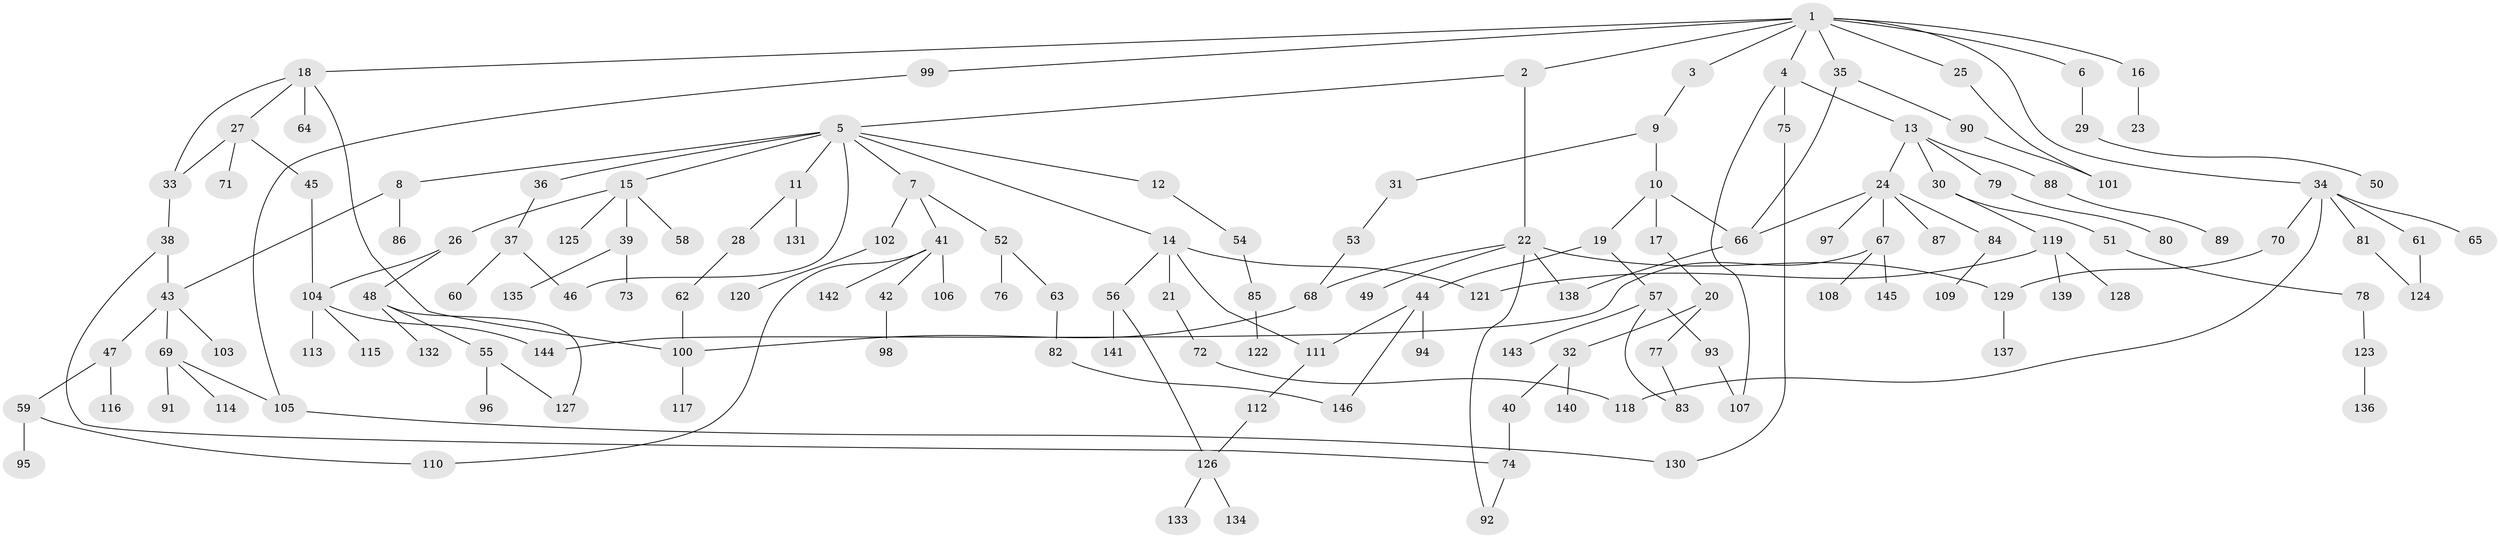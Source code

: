 // coarse degree distribution, {10: 0.009615384615384616, 3: 0.22115384615384615, 2: 0.3942307692307692, 4: 0.10576923076923077, 8: 0.009615384615384616, 5: 0.038461538461538464, 1: 0.22115384615384615}
// Generated by graph-tools (version 1.1) at 2025/48/03/04/25 22:48:53]
// undirected, 146 vertices, 172 edges
graph export_dot {
  node [color=gray90,style=filled];
  1;
  2;
  3;
  4;
  5;
  6;
  7;
  8;
  9;
  10;
  11;
  12;
  13;
  14;
  15;
  16;
  17;
  18;
  19;
  20;
  21;
  22;
  23;
  24;
  25;
  26;
  27;
  28;
  29;
  30;
  31;
  32;
  33;
  34;
  35;
  36;
  37;
  38;
  39;
  40;
  41;
  42;
  43;
  44;
  45;
  46;
  47;
  48;
  49;
  50;
  51;
  52;
  53;
  54;
  55;
  56;
  57;
  58;
  59;
  60;
  61;
  62;
  63;
  64;
  65;
  66;
  67;
  68;
  69;
  70;
  71;
  72;
  73;
  74;
  75;
  76;
  77;
  78;
  79;
  80;
  81;
  82;
  83;
  84;
  85;
  86;
  87;
  88;
  89;
  90;
  91;
  92;
  93;
  94;
  95;
  96;
  97;
  98;
  99;
  100;
  101;
  102;
  103;
  104;
  105;
  106;
  107;
  108;
  109;
  110;
  111;
  112;
  113;
  114;
  115;
  116;
  117;
  118;
  119;
  120;
  121;
  122;
  123;
  124;
  125;
  126;
  127;
  128;
  129;
  130;
  131;
  132;
  133;
  134;
  135;
  136;
  137;
  138;
  139;
  140;
  141;
  142;
  143;
  144;
  145;
  146;
  1 -- 2;
  1 -- 3;
  1 -- 4;
  1 -- 6;
  1 -- 16;
  1 -- 18;
  1 -- 25;
  1 -- 34;
  1 -- 35;
  1 -- 99;
  2 -- 5;
  2 -- 22;
  3 -- 9;
  4 -- 13;
  4 -- 75;
  4 -- 107;
  5 -- 7;
  5 -- 8;
  5 -- 11;
  5 -- 12;
  5 -- 14;
  5 -- 15;
  5 -- 36;
  5 -- 46;
  6 -- 29;
  7 -- 41;
  7 -- 52;
  7 -- 102;
  8 -- 86;
  8 -- 43;
  9 -- 10;
  9 -- 31;
  10 -- 17;
  10 -- 19;
  10 -- 66;
  11 -- 28;
  11 -- 131;
  12 -- 54;
  13 -- 24;
  13 -- 30;
  13 -- 79;
  13 -- 88;
  14 -- 21;
  14 -- 56;
  14 -- 111;
  14 -- 121;
  15 -- 26;
  15 -- 39;
  15 -- 58;
  15 -- 125;
  16 -- 23;
  17 -- 20;
  18 -- 27;
  18 -- 33;
  18 -- 64;
  18 -- 100;
  19 -- 44;
  19 -- 57;
  20 -- 32;
  20 -- 77;
  21 -- 72;
  22 -- 49;
  22 -- 68;
  22 -- 129;
  22 -- 138;
  22 -- 92;
  24 -- 67;
  24 -- 84;
  24 -- 87;
  24 -- 97;
  24 -- 66;
  25 -- 101;
  26 -- 48;
  26 -- 104;
  27 -- 45;
  27 -- 71;
  27 -- 33;
  28 -- 62;
  29 -- 50;
  30 -- 51;
  30 -- 119;
  31 -- 53;
  32 -- 40;
  32 -- 140;
  33 -- 38;
  34 -- 61;
  34 -- 65;
  34 -- 70;
  34 -- 81;
  34 -- 118;
  35 -- 90;
  35 -- 66;
  36 -- 37;
  37 -- 46;
  37 -- 60;
  38 -- 43;
  38 -- 74;
  39 -- 73;
  39 -- 135;
  40 -- 74;
  41 -- 42;
  41 -- 106;
  41 -- 110;
  41 -- 142;
  42 -- 98;
  43 -- 47;
  43 -- 69;
  43 -- 103;
  44 -- 94;
  44 -- 146;
  44 -- 111;
  45 -- 104;
  47 -- 59;
  47 -- 116;
  48 -- 55;
  48 -- 132;
  48 -- 127;
  51 -- 78;
  52 -- 63;
  52 -- 76;
  53 -- 68;
  54 -- 85;
  55 -- 96;
  55 -- 127;
  56 -- 126;
  56 -- 141;
  57 -- 93;
  57 -- 143;
  57 -- 83;
  59 -- 95;
  59 -- 110;
  61 -- 124;
  62 -- 100;
  63 -- 82;
  66 -- 138;
  67 -- 108;
  67 -- 145;
  67 -- 144;
  68 -- 100;
  69 -- 91;
  69 -- 105;
  69 -- 114;
  70 -- 129;
  72 -- 118;
  74 -- 92;
  75 -- 130;
  77 -- 83;
  78 -- 123;
  79 -- 80;
  81 -- 124;
  82 -- 146;
  84 -- 109;
  85 -- 122;
  88 -- 89;
  90 -- 101;
  93 -- 107;
  99 -- 105;
  100 -- 117;
  102 -- 120;
  104 -- 113;
  104 -- 115;
  104 -- 144;
  105 -- 130;
  111 -- 112;
  112 -- 126;
  119 -- 128;
  119 -- 139;
  119 -- 121;
  123 -- 136;
  126 -- 133;
  126 -- 134;
  129 -- 137;
}
